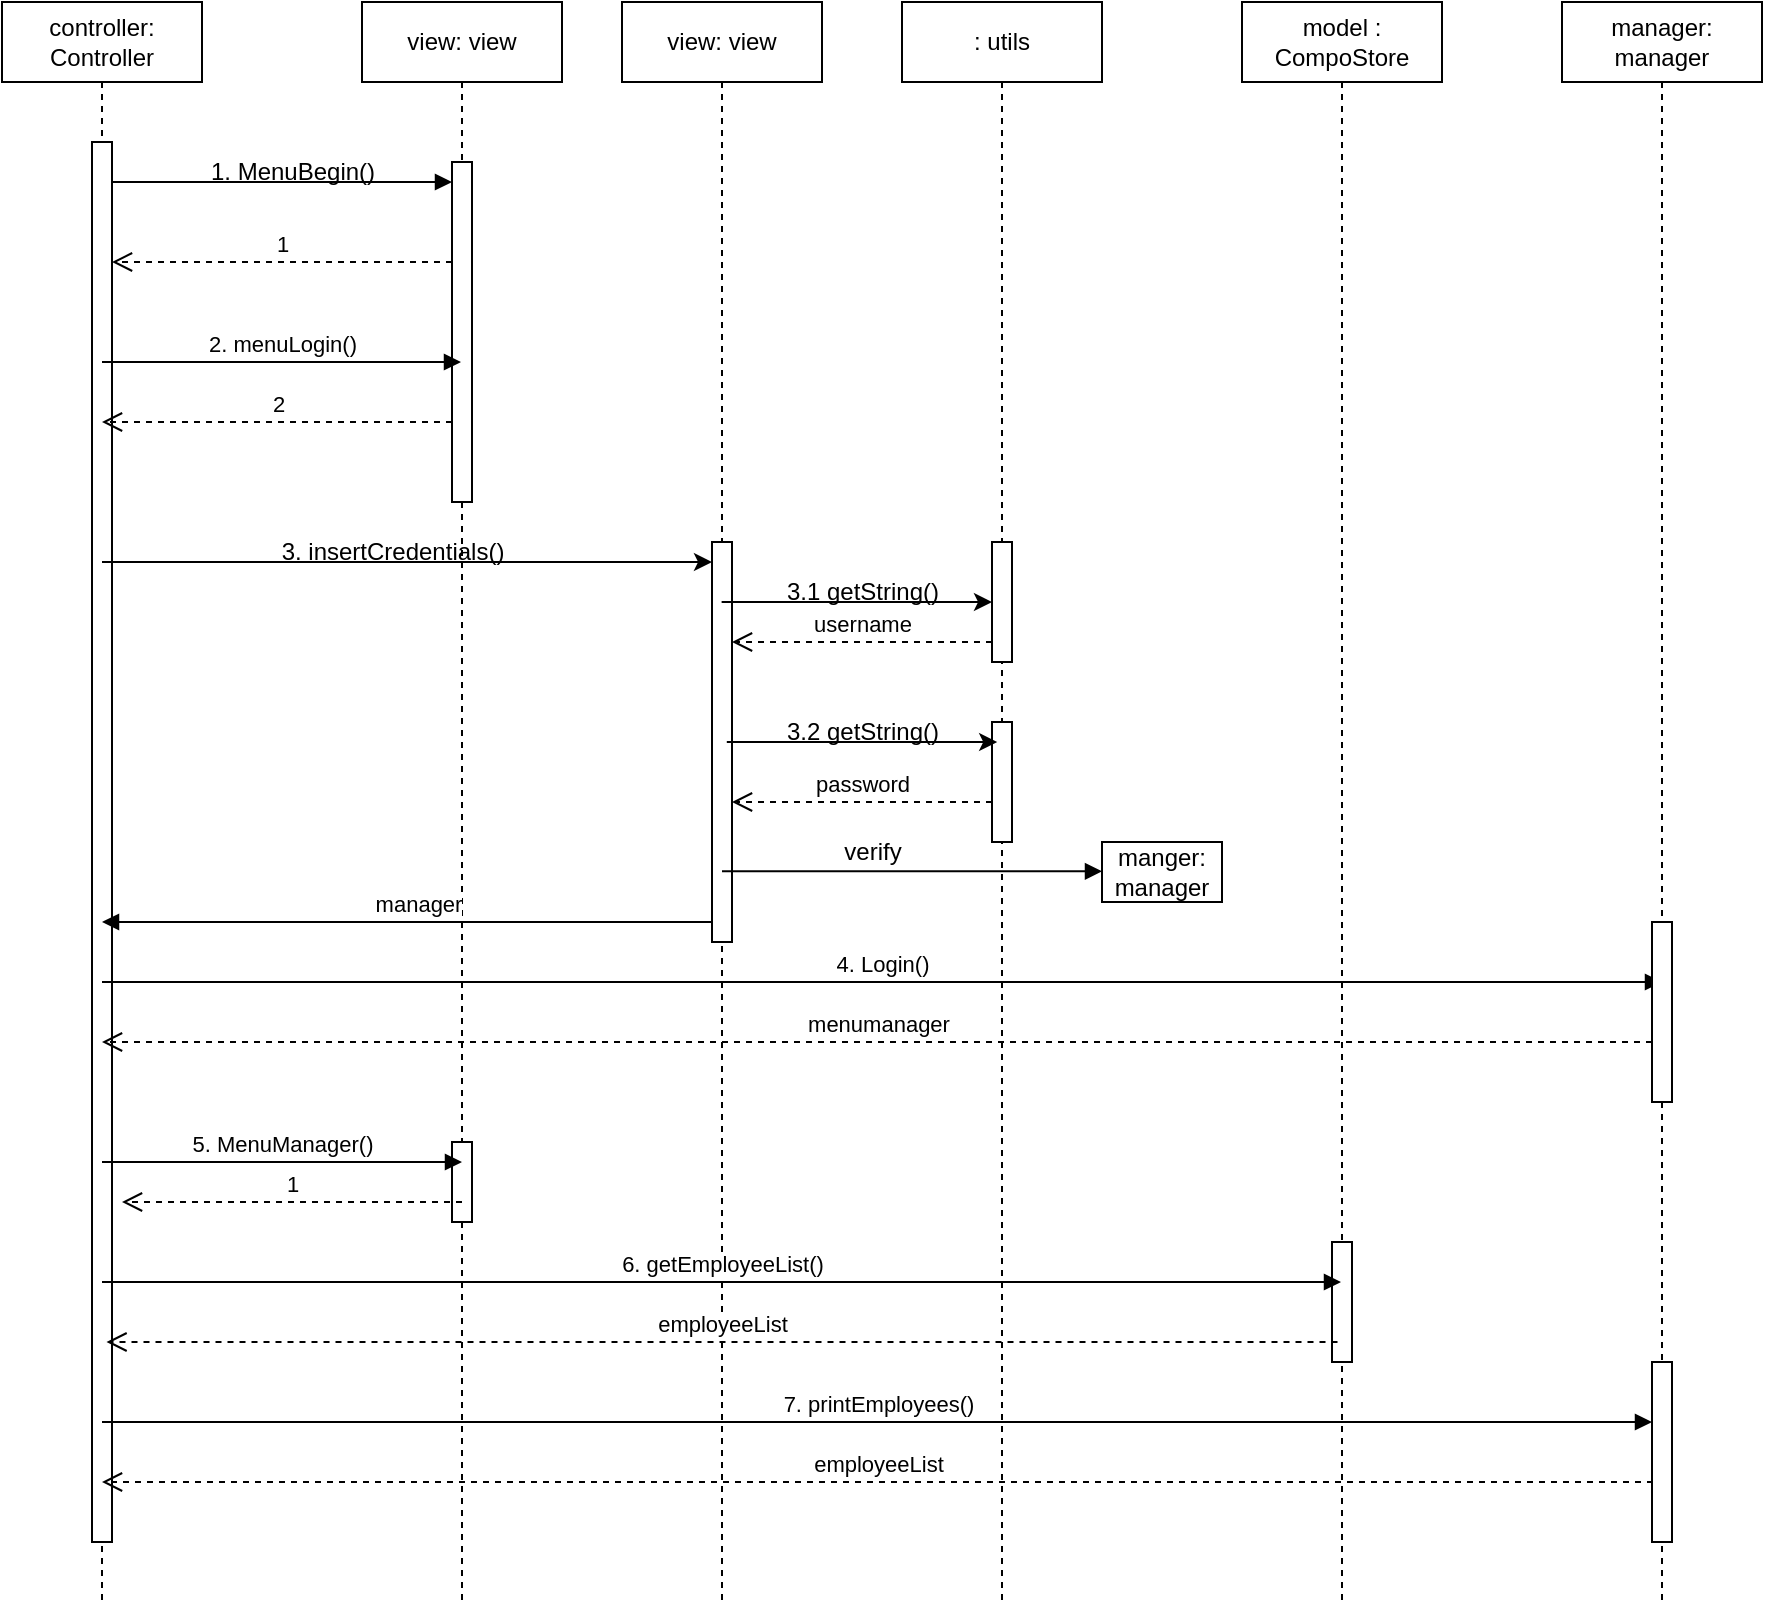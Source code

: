 <mxfile version="24.3.0" type="device">
  <diagram name="Page-1" id="2YBvvXClWsGukQMizWep">
    <mxGraphModel dx="1990" dy="1083" grid="1" gridSize="10" guides="1" tooltips="1" connect="1" arrows="1" fold="1" page="1" pageScale="1" pageWidth="850" pageHeight="1100" background="none" math="0" shadow="0">
      <root>
        <mxCell id="0" />
        <mxCell id="1" parent="0" />
        <mxCell id="aM9ryv3xv72pqoxQDRHE-1" value="controller:&lt;div&gt;Controller&lt;/div&gt;" style="shape=umlLifeline;perimeter=lifelinePerimeter;whiteSpace=wrap;html=1;container=0;dropTarget=0;collapsible=0;recursiveResize=0;outlineConnect=0;portConstraint=eastwest;newEdgeStyle={&quot;edgeStyle&quot;:&quot;elbowEdgeStyle&quot;,&quot;elbow&quot;:&quot;vertical&quot;,&quot;curved&quot;:0,&quot;rounded&quot;:0};" parent="1" vertex="1">
          <mxGeometry x="40" y="30" width="100" height="800" as="geometry" />
        </mxCell>
        <mxCell id="aM9ryv3xv72pqoxQDRHE-2" value="" style="html=1;points=[];perimeter=orthogonalPerimeter;outlineConnect=0;targetShapes=umlLifeline;portConstraint=eastwest;newEdgeStyle={&quot;edgeStyle&quot;:&quot;elbowEdgeStyle&quot;,&quot;elbow&quot;:&quot;vertical&quot;,&quot;curved&quot;:0,&quot;rounded&quot;:0};" parent="aM9ryv3xv72pqoxQDRHE-1" vertex="1">
          <mxGeometry x="45" y="70" width="10" height="700" as="geometry" />
        </mxCell>
        <mxCell id="aM9ryv3xv72pqoxQDRHE-5" value="view: view" style="shape=umlLifeline;perimeter=lifelinePerimeter;whiteSpace=wrap;html=1;container=0;dropTarget=0;collapsible=0;recursiveResize=0;outlineConnect=0;portConstraint=eastwest;newEdgeStyle={&quot;edgeStyle&quot;:&quot;elbowEdgeStyle&quot;,&quot;elbow&quot;:&quot;vertical&quot;,&quot;curved&quot;:0,&quot;rounded&quot;:0};" parent="1" vertex="1">
          <mxGeometry x="220" y="30" width="100" height="800" as="geometry" />
        </mxCell>
        <mxCell id="aM9ryv3xv72pqoxQDRHE-6" value="" style="html=1;points=[];perimeter=orthogonalPerimeter;outlineConnect=0;targetShapes=umlLifeline;portConstraint=eastwest;newEdgeStyle={&quot;edgeStyle&quot;:&quot;elbowEdgeStyle&quot;,&quot;elbow&quot;:&quot;vertical&quot;,&quot;curved&quot;:0,&quot;rounded&quot;:0};" parent="aM9ryv3xv72pqoxQDRHE-5" vertex="1">
          <mxGeometry x="45" y="80" width="10" height="170" as="geometry" />
        </mxCell>
        <mxCell id="aUfqGUourOMwga3uavcs-1" value="" style="html=1;points=[];perimeter=orthogonalPerimeter;outlineConnect=0;targetShapes=umlLifeline;portConstraint=eastwest;newEdgeStyle={&quot;edgeStyle&quot;:&quot;elbowEdgeStyle&quot;,&quot;elbow&quot;:&quot;vertical&quot;,&quot;curved&quot;:0,&quot;rounded&quot;:0};" vertex="1" parent="aM9ryv3xv72pqoxQDRHE-5">
          <mxGeometry x="45" y="570" width="10" height="40" as="geometry" />
        </mxCell>
        <mxCell id="aM9ryv3xv72pqoxQDRHE-7" value="" style="html=1;verticalAlign=bottom;endArrow=block;edgeStyle=elbowEdgeStyle;elbow=vertical;curved=0;rounded=0;" parent="1" source="aM9ryv3xv72pqoxQDRHE-2" target="aM9ryv3xv72pqoxQDRHE-6" edge="1">
          <mxGeometry relative="1" as="geometry">
            <mxPoint x="195" y="130" as="sourcePoint" />
            <Array as="points">
              <mxPoint x="180" y="120" />
            </Array>
          </mxGeometry>
        </mxCell>
        <mxCell id="aM9ryv3xv72pqoxQDRHE-8" value="1" style="html=1;verticalAlign=bottom;endArrow=open;dashed=1;endSize=8;edgeStyle=elbowEdgeStyle;elbow=vertical;curved=0;rounded=0;" parent="1" source="aM9ryv3xv72pqoxQDRHE-6" target="aM9ryv3xv72pqoxQDRHE-2" edge="1">
          <mxGeometry relative="1" as="geometry">
            <mxPoint x="195" y="205" as="targetPoint" />
            <Array as="points">
              <mxPoint x="170" y="160" />
              <mxPoint x="200" y="170" />
              <mxPoint x="190" y="280" />
            </Array>
          </mxGeometry>
        </mxCell>
        <mxCell id="OtDzSWFxN7Lm-R4fC3Uy-4" value="1. MenuBegin()" style="text;html=1;align=center;verticalAlign=middle;resizable=0;points=[];autosize=1;strokeColor=none;fillColor=none;" parent="1" vertex="1">
          <mxGeometry x="130" y="100" width="110" height="30" as="geometry" />
        </mxCell>
        <mxCell id="aM9ryv3xv72pqoxQDRHE-10" value="2" style="html=1;verticalAlign=bottom;endArrow=open;dashed=1;endSize=8;edgeStyle=elbowEdgeStyle;elbow=vertical;curved=0;rounded=0;" parent="1" source="aM9ryv3xv72pqoxQDRHE-6" target="aM9ryv3xv72pqoxQDRHE-1" edge="1">
          <mxGeometry relative="1" as="geometry">
            <mxPoint x="175" y="235" as="targetPoint" />
            <Array as="points">
              <mxPoint x="150" y="240" />
              <mxPoint x="180" y="230" />
            </Array>
            <mxPoint x="260" y="200" as="sourcePoint" />
          </mxGeometry>
        </mxCell>
        <mxCell id="OtDzSWFxN7Lm-R4fC3Uy-6" value="view: view" style="shape=umlLifeline;perimeter=lifelinePerimeter;whiteSpace=wrap;html=1;container=0;dropTarget=0;collapsible=0;recursiveResize=0;outlineConnect=0;portConstraint=eastwest;newEdgeStyle={&quot;edgeStyle&quot;:&quot;elbowEdgeStyle&quot;,&quot;elbow&quot;:&quot;vertical&quot;,&quot;curved&quot;:0,&quot;rounded&quot;:0};" parent="1" vertex="1">
          <mxGeometry x="350" y="30" width="100" height="800" as="geometry" />
        </mxCell>
        <mxCell id="OtDzSWFxN7Lm-R4fC3Uy-7" value="" style="html=1;points=[];perimeter=orthogonalPerimeter;outlineConnect=0;targetShapes=umlLifeline;portConstraint=eastwest;newEdgeStyle={&quot;edgeStyle&quot;:&quot;elbowEdgeStyle&quot;,&quot;elbow&quot;:&quot;vertical&quot;,&quot;curved&quot;:0,&quot;rounded&quot;:0};" parent="OtDzSWFxN7Lm-R4fC3Uy-6" vertex="1">
          <mxGeometry x="45" y="270" width="10" height="200" as="geometry" />
        </mxCell>
        <mxCell id="OtDzSWFxN7Lm-R4fC3Uy-8" value="" style="endArrow=classic;html=1;rounded=0;verticalAlign=bottom;" parent="1" target="OtDzSWFxN7Lm-R4fC3Uy-7" edge="1">
          <mxGeometry width="50" height="50" relative="1" as="geometry">
            <mxPoint x="90" y="310" as="sourcePoint" />
            <mxPoint x="390" y="310" as="targetPoint" />
          </mxGeometry>
        </mxCell>
        <mxCell id="OtDzSWFxN7Lm-R4fC3Uy-11" value="3. insertCredentials()" style="text;html=1;align=center;verticalAlign=middle;resizable=0;points=[];autosize=1;strokeColor=none;fillColor=none;" parent="1" vertex="1">
          <mxGeometry x="170" y="290" width="130" height="30" as="geometry" />
        </mxCell>
        <mxCell id="OtDzSWFxN7Lm-R4fC3Uy-12" value="manager" style="html=1;verticalAlign=bottom;endArrow=block;edgeStyle=elbowEdgeStyle;elbow=vertical;curved=0;rounded=0;" parent="1" target="aM9ryv3xv72pqoxQDRHE-1" edge="1">
          <mxGeometry relative="1" as="geometry">
            <mxPoint x="395" y="480" as="sourcePoint" />
            <Array as="points">
              <mxPoint x="170" y="490" />
              <mxPoint x="280" y="480" />
              <mxPoint x="305" y="470" />
              <mxPoint x="275" y="490" />
              <mxPoint x="295" y="480" />
              <mxPoint x="345" y="440" />
            </Array>
            <mxPoint x="89.81" y="480" as="targetPoint" />
          </mxGeometry>
        </mxCell>
        <mxCell id="OtDzSWFxN7Lm-R4fC3Uy-13" value="&lt;div&gt;&lt;br&gt;&lt;/div&gt;&lt;div&gt;&lt;br&gt;&lt;/div&gt;" style="edgeLabel;html=1;align=center;verticalAlign=middle;resizable=0;points=[];" parent="OtDzSWFxN7Lm-R4fC3Uy-12" vertex="1" connectable="0">
          <mxGeometry x="-0.434" y="1" relative="1" as="geometry">
            <mxPoint as="offset" />
          </mxGeometry>
        </mxCell>
        <mxCell id="OtDzSWFxN7Lm-R4fC3Uy-14" value=": utils" style="shape=umlLifeline;perimeter=lifelinePerimeter;whiteSpace=wrap;html=1;container=0;dropTarget=0;collapsible=0;recursiveResize=0;outlineConnect=0;portConstraint=eastwest;newEdgeStyle={&quot;edgeStyle&quot;:&quot;elbowEdgeStyle&quot;,&quot;elbow&quot;:&quot;vertical&quot;,&quot;curved&quot;:0,&quot;rounded&quot;:0};" parent="1" vertex="1">
          <mxGeometry x="490" y="30" width="100" height="800" as="geometry" />
        </mxCell>
        <mxCell id="OtDzSWFxN7Lm-R4fC3Uy-15" value="" style="html=1;points=[];perimeter=orthogonalPerimeter;outlineConnect=0;targetShapes=umlLifeline;portConstraint=eastwest;newEdgeStyle={&quot;edgeStyle&quot;:&quot;elbowEdgeStyle&quot;,&quot;elbow&quot;:&quot;vertical&quot;,&quot;curved&quot;:0,&quot;rounded&quot;:0};" parent="OtDzSWFxN7Lm-R4fC3Uy-14" vertex="1">
          <mxGeometry x="45" y="270" width="10" height="60" as="geometry" />
        </mxCell>
        <mxCell id="OtDzSWFxN7Lm-R4fC3Uy-16" value="" style="html=1;points=[];perimeter=orthogonalPerimeter;outlineConnect=0;targetShapes=umlLifeline;portConstraint=eastwest;newEdgeStyle={&quot;edgeStyle&quot;:&quot;elbowEdgeStyle&quot;,&quot;elbow&quot;:&quot;vertical&quot;,&quot;curved&quot;:0,&quot;rounded&quot;:0};" parent="OtDzSWFxN7Lm-R4fC3Uy-14" vertex="1">
          <mxGeometry x="45" y="360" width="10" height="60" as="geometry" />
        </mxCell>
        <mxCell id="OtDzSWFxN7Lm-R4fC3Uy-17" value="" style="endArrow=classic;html=1;rounded=0;" parent="1" edge="1">
          <mxGeometry width="50" height="50" relative="1" as="geometry">
            <mxPoint x="399.81" y="330" as="sourcePoint" />
            <mxPoint x="535" y="330" as="targetPoint" />
          </mxGeometry>
        </mxCell>
        <mxCell id="OtDzSWFxN7Lm-R4fC3Uy-18" value="3.1 getString()" style="text;html=1;align=center;verticalAlign=middle;resizable=0;points=[];autosize=1;strokeColor=none;fillColor=none;" parent="1" vertex="1">
          <mxGeometry x="420" y="310" width="100" height="30" as="geometry" />
        </mxCell>
        <mxCell id="OtDzSWFxN7Lm-R4fC3Uy-19" value="username" style="html=1;verticalAlign=bottom;endArrow=open;dashed=1;endSize=8;edgeStyle=elbowEdgeStyle;elbow=vertical;curved=0;rounded=0;" parent="1" target="OtDzSWFxN7Lm-R4fC3Uy-7" edge="1">
          <mxGeometry relative="1" as="geometry">
            <mxPoint x="440" y="350" as="targetPoint" />
            <Array as="points">
              <mxPoint x="490" y="350" />
            </Array>
            <mxPoint x="535" y="350" as="sourcePoint" />
          </mxGeometry>
        </mxCell>
        <mxCell id="OtDzSWFxN7Lm-R4fC3Uy-22" value="" style="endArrow=classic;html=1;rounded=0;" parent="1" edge="1">
          <mxGeometry width="50" height="50" relative="1" as="geometry">
            <mxPoint x="402.4" y="400" as="sourcePoint" />
            <mxPoint x="537.59" y="400" as="targetPoint" />
          </mxGeometry>
        </mxCell>
        <mxCell id="OtDzSWFxN7Lm-R4fC3Uy-23" value="3.2 getString()" style="text;html=1;align=center;verticalAlign=middle;resizable=0;points=[];autosize=1;strokeColor=none;fillColor=none;" parent="1" vertex="1">
          <mxGeometry x="420" y="380" width="100" height="30" as="geometry" />
        </mxCell>
        <mxCell id="OtDzSWFxN7Lm-R4fC3Uy-26" value="password" style="html=1;verticalAlign=bottom;endArrow=open;dashed=1;endSize=8;edgeStyle=elbowEdgeStyle;elbow=vertical;curved=0;rounded=0;" parent="1" edge="1">
          <mxGeometry relative="1" as="geometry">
            <mxPoint x="405" y="430" as="targetPoint" />
            <Array as="points">
              <mxPoint x="490" y="430" />
            </Array>
            <mxPoint x="535" y="430" as="sourcePoint" />
          </mxGeometry>
        </mxCell>
        <mxCell id="OtDzSWFxN7Lm-R4fC3Uy-27" value="manger:&lt;div&gt;manager&lt;/div&gt;" style="rounded=0;whiteSpace=wrap;html=1;" parent="1" vertex="1">
          <mxGeometry x="590" y="450" width="60" height="30" as="geometry" />
        </mxCell>
        <mxCell id="OtDzSWFxN7Lm-R4fC3Uy-28" value="" style="html=1;verticalAlign=bottom;endArrow=block;edgeStyle=elbowEdgeStyle;elbow=vertical;curved=0;rounded=0;entryX=0;entryY=0.5;entryDx=0;entryDy=0;" parent="1" target="OtDzSWFxN7Lm-R4fC3Uy-27" edge="1">
          <mxGeometry relative="1" as="geometry">
            <mxPoint x="400" y="464.66" as="sourcePoint" />
            <Array as="points">
              <mxPoint x="485" y="464.66" />
            </Array>
            <mxPoint x="570" y="464.66" as="targetPoint" />
          </mxGeometry>
        </mxCell>
        <mxCell id="OtDzSWFxN7Lm-R4fC3Uy-29" value="verify" style="text;html=1;align=center;verticalAlign=middle;resizable=0;points=[];autosize=1;strokeColor=none;fillColor=none;" parent="1" vertex="1">
          <mxGeometry x="450" y="440" width="50" height="30" as="geometry" />
        </mxCell>
        <mxCell id="OtDzSWFxN7Lm-R4fC3Uy-30" value="model : CompoStore" style="shape=umlLifeline;perimeter=lifelinePerimeter;whiteSpace=wrap;html=1;container=0;dropTarget=0;collapsible=0;recursiveResize=0;outlineConnect=0;portConstraint=eastwest;newEdgeStyle={&quot;edgeStyle&quot;:&quot;elbowEdgeStyle&quot;,&quot;elbow&quot;:&quot;vertical&quot;,&quot;curved&quot;:0,&quot;rounded&quot;:0};" parent="1" vertex="1">
          <mxGeometry x="660" y="30" width="100" height="800" as="geometry" />
        </mxCell>
        <mxCell id="OtDzSWFxN7Lm-R4fC3Uy-31" value="" style="html=1;points=[];perimeter=orthogonalPerimeter;outlineConnect=0;targetShapes=umlLifeline;portConstraint=eastwest;newEdgeStyle={&quot;edgeStyle&quot;:&quot;elbowEdgeStyle&quot;,&quot;elbow&quot;:&quot;vertical&quot;,&quot;curved&quot;:0,&quot;rounded&quot;:0};" parent="OtDzSWFxN7Lm-R4fC3Uy-30" vertex="1">
          <mxGeometry x="45" y="620" width="10" height="60" as="geometry" />
        </mxCell>
        <mxCell id="aM9ryv3xv72pqoxQDRHE-9" value="2. menuLogin()" style="html=1;verticalAlign=bottom;endArrow=block;edgeStyle=elbowEdgeStyle;elbow=vertical;curved=0;rounded=0;" parent="1" source="aM9ryv3xv72pqoxQDRHE-1" target="aM9ryv3xv72pqoxQDRHE-5" edge="1">
          <mxGeometry relative="1" as="geometry">
            <mxPoint x="250" y="210" as="sourcePoint" />
            <Array as="points">
              <mxPoint x="150" y="210" />
              <mxPoint x="175" y="200" />
              <mxPoint x="145" y="220" />
              <mxPoint x="165" y="210" />
              <mxPoint x="215" y="170" />
            </Array>
            <mxPoint x="120" y="200" as="targetPoint" />
          </mxGeometry>
        </mxCell>
        <mxCell id="OtDzSWFxN7Lm-R4fC3Uy-5" value="&lt;div&gt;&lt;br&gt;&lt;/div&gt;&lt;div&gt;&lt;br&gt;&lt;/div&gt;" style="edgeLabel;html=1;align=center;verticalAlign=middle;resizable=0;points=[];" parent="aM9ryv3xv72pqoxQDRHE-9" vertex="1" connectable="0">
          <mxGeometry x="-0.434" y="1" relative="1" as="geometry">
            <mxPoint as="offset" />
          </mxGeometry>
        </mxCell>
        <mxCell id="OtDzSWFxN7Lm-R4fC3Uy-33" value="4. Login()" style="html=1;verticalAlign=bottom;endArrow=block;edgeStyle=elbowEdgeStyle;elbow=vertical;curved=0;rounded=0;" parent="1" edge="1">
          <mxGeometry relative="1" as="geometry">
            <mxPoint x="90" y="520" as="sourcePoint" />
            <Array as="points">
              <mxPoint x="150" y="520" />
              <mxPoint x="175" y="510" />
              <mxPoint x="145" y="530" />
              <mxPoint x="165" y="520" />
              <mxPoint x="215" y="480" />
            </Array>
            <mxPoint x="870" y="520" as="targetPoint" />
          </mxGeometry>
        </mxCell>
        <mxCell id="OtDzSWFxN7Lm-R4fC3Uy-34" value="&lt;div&gt;&lt;br&gt;&lt;/div&gt;&lt;div&gt;&lt;br&gt;&lt;/div&gt;" style="edgeLabel;html=1;align=center;verticalAlign=middle;resizable=0;points=[];" parent="OtDzSWFxN7Lm-R4fC3Uy-33" vertex="1" connectable="0">
          <mxGeometry x="-0.434" y="1" relative="1" as="geometry">
            <mxPoint as="offset" />
          </mxGeometry>
        </mxCell>
        <mxCell id="OtDzSWFxN7Lm-R4fC3Uy-35" value="manager:&lt;div&gt;manager&lt;/div&gt;" style="shape=umlLifeline;perimeter=lifelinePerimeter;whiteSpace=wrap;html=1;container=0;dropTarget=0;collapsible=0;recursiveResize=0;outlineConnect=0;portConstraint=eastwest;newEdgeStyle={&quot;edgeStyle&quot;:&quot;elbowEdgeStyle&quot;,&quot;elbow&quot;:&quot;vertical&quot;,&quot;curved&quot;:0,&quot;rounded&quot;:0};" parent="1" vertex="1">
          <mxGeometry x="820" y="30" width="100" height="800" as="geometry" />
        </mxCell>
        <mxCell id="OtDzSWFxN7Lm-R4fC3Uy-36" value="" style="html=1;points=[];perimeter=orthogonalPerimeter;outlineConnect=0;targetShapes=umlLifeline;portConstraint=eastwest;newEdgeStyle={&quot;edgeStyle&quot;:&quot;elbowEdgeStyle&quot;,&quot;elbow&quot;:&quot;vertical&quot;,&quot;curved&quot;:0,&quot;rounded&quot;:0};" parent="OtDzSWFxN7Lm-R4fC3Uy-35" vertex="1">
          <mxGeometry x="45" y="460" width="10" height="90" as="geometry" />
        </mxCell>
        <mxCell id="aUfqGUourOMwga3uavcs-15" value="" style="html=1;points=[];perimeter=orthogonalPerimeter;outlineConnect=0;targetShapes=umlLifeline;portConstraint=eastwest;newEdgeStyle={&quot;edgeStyle&quot;:&quot;elbowEdgeStyle&quot;,&quot;elbow&quot;:&quot;vertical&quot;,&quot;curved&quot;:0,&quot;rounded&quot;:0};" vertex="1" parent="OtDzSWFxN7Lm-R4fC3Uy-35">
          <mxGeometry x="45" y="680" width="10" height="90" as="geometry" />
        </mxCell>
        <mxCell id="OtDzSWFxN7Lm-R4fC3Uy-37" value="menumanager" style="html=1;verticalAlign=bottom;endArrow=open;dashed=1;endSize=8;edgeStyle=elbowEdgeStyle;elbow=vertical;curved=0;rounded=0;" parent="1" target="aM9ryv3xv72pqoxQDRHE-1" edge="1">
          <mxGeometry relative="1" as="geometry">
            <mxPoint x="690" y="550" as="targetPoint" />
            <Array as="points">
              <mxPoint x="750" y="550" />
              <mxPoint x="780" y="540" />
            </Array>
            <mxPoint x="865" y="550" as="sourcePoint" />
          </mxGeometry>
        </mxCell>
        <mxCell id="aUfqGUourOMwga3uavcs-2" value="5. MenuManager()" style="html=1;verticalAlign=bottom;endArrow=block;edgeStyle=elbowEdgeStyle;elbow=vertical;curved=0;rounded=0;" edge="1" parent="1">
          <mxGeometry relative="1" as="geometry">
            <mxPoint x="90" y="610" as="sourcePoint" />
            <Array as="points">
              <mxPoint x="150" y="610" />
              <mxPoint x="175" y="600" />
              <mxPoint x="145" y="620" />
              <mxPoint x="165" y="610" />
              <mxPoint x="215" y="570" />
            </Array>
            <mxPoint x="270" y="610" as="targetPoint" />
          </mxGeometry>
        </mxCell>
        <mxCell id="aUfqGUourOMwga3uavcs-3" value="&lt;div&gt;&lt;br&gt;&lt;/div&gt;&lt;div&gt;&lt;br&gt;&lt;/div&gt;" style="edgeLabel;html=1;align=center;verticalAlign=middle;resizable=0;points=[];" vertex="1" connectable="0" parent="aUfqGUourOMwga3uavcs-2">
          <mxGeometry x="-0.434" y="1" relative="1" as="geometry">
            <mxPoint as="offset" />
          </mxGeometry>
        </mxCell>
        <mxCell id="aUfqGUourOMwga3uavcs-4" value="1" style="html=1;verticalAlign=bottom;endArrow=open;dashed=1;endSize=8;edgeStyle=elbowEdgeStyle;elbow=vertical;curved=0;rounded=0;" edge="1" parent="1">
          <mxGeometry relative="1" as="geometry">
            <mxPoint x="100" y="630" as="targetPoint" />
            <Array as="points">
              <mxPoint x="175" y="630" />
              <mxPoint x="205" y="640" />
              <mxPoint x="195" y="750" />
            </Array>
            <mxPoint x="270" y="630" as="sourcePoint" />
          </mxGeometry>
        </mxCell>
        <mxCell id="aUfqGUourOMwga3uavcs-9" value="6. getEmployeeList()" style="html=1;verticalAlign=bottom;endArrow=block;edgeStyle=elbowEdgeStyle;elbow=vertical;curved=0;rounded=0;" edge="1" parent="1" target="OtDzSWFxN7Lm-R4fC3Uy-30">
          <mxGeometry relative="1" as="geometry">
            <mxPoint x="90" y="670" as="sourcePoint" />
            <Array as="points">
              <mxPoint x="150" y="670" />
              <mxPoint x="175" y="660" />
              <mxPoint x="145" y="680" />
              <mxPoint x="165" y="670" />
              <mxPoint x="215" y="630" />
            </Array>
            <mxPoint x="640" y="650" as="targetPoint" />
          </mxGeometry>
        </mxCell>
        <mxCell id="aUfqGUourOMwga3uavcs-10" value="&lt;div&gt;&lt;br&gt;&lt;/div&gt;&lt;div&gt;&lt;br&gt;&lt;/div&gt;" style="edgeLabel;html=1;align=center;verticalAlign=middle;resizable=0;points=[];" vertex="1" connectable="0" parent="aUfqGUourOMwga3uavcs-9">
          <mxGeometry x="-0.434" y="1" relative="1" as="geometry">
            <mxPoint as="offset" />
          </mxGeometry>
        </mxCell>
        <mxCell id="aUfqGUourOMwga3uavcs-11" value="employeeList" style="html=1;verticalAlign=bottom;endArrow=open;dashed=1;endSize=8;edgeStyle=elbowEdgeStyle;elbow=vertical;curved=0;rounded=0;" edge="1" parent="1">
          <mxGeometry relative="1" as="geometry">
            <mxPoint x="92.25" y="700" as="targetPoint" />
            <Array as="points">
              <mxPoint x="612.75" y="700" />
              <mxPoint x="642.75" y="710" />
              <mxPoint x="632.75" y="820" />
            </Array>
            <mxPoint x="707.75" y="700" as="sourcePoint" />
          </mxGeometry>
        </mxCell>
        <mxCell id="aUfqGUourOMwga3uavcs-13" value="7. printEmployees()" style="html=1;verticalAlign=bottom;endArrow=block;edgeStyle=elbowEdgeStyle;elbow=vertical;curved=0;rounded=0;" edge="1" parent="1">
          <mxGeometry relative="1" as="geometry">
            <mxPoint x="90" y="740" as="sourcePoint" />
            <Array as="points">
              <mxPoint x="145" y="740" />
              <mxPoint x="170" y="730" />
              <mxPoint x="140" y="750" />
              <mxPoint x="160" y="740" />
              <mxPoint x="210" y="700" />
            </Array>
            <mxPoint x="865" y="740" as="targetPoint" />
          </mxGeometry>
        </mxCell>
        <mxCell id="aUfqGUourOMwga3uavcs-14" value="&lt;div&gt;&lt;br&gt;&lt;/div&gt;&lt;div&gt;&lt;br&gt;&lt;/div&gt;" style="edgeLabel;html=1;align=center;verticalAlign=middle;resizable=0;points=[];" vertex="1" connectable="0" parent="aUfqGUourOMwga3uavcs-13">
          <mxGeometry x="-0.434" y="1" relative="1" as="geometry">
            <mxPoint as="offset" />
          </mxGeometry>
        </mxCell>
        <mxCell id="aUfqGUourOMwga3uavcs-16" value="employeeList" style="html=1;verticalAlign=bottom;endArrow=open;dashed=1;endSize=8;edgeStyle=elbowEdgeStyle;elbow=vertical;curved=0;rounded=0;" edge="1" parent="1" target="aM9ryv3xv72pqoxQDRHE-1">
          <mxGeometry relative="1" as="geometry">
            <mxPoint x="250" y="770" as="targetPoint" />
            <Array as="points">
              <mxPoint x="770.5" y="770" />
              <mxPoint x="800.5" y="780" />
              <mxPoint x="790.5" y="890" />
            </Array>
            <mxPoint x="865.5" y="770" as="sourcePoint" />
          </mxGeometry>
        </mxCell>
      </root>
    </mxGraphModel>
  </diagram>
</mxfile>
